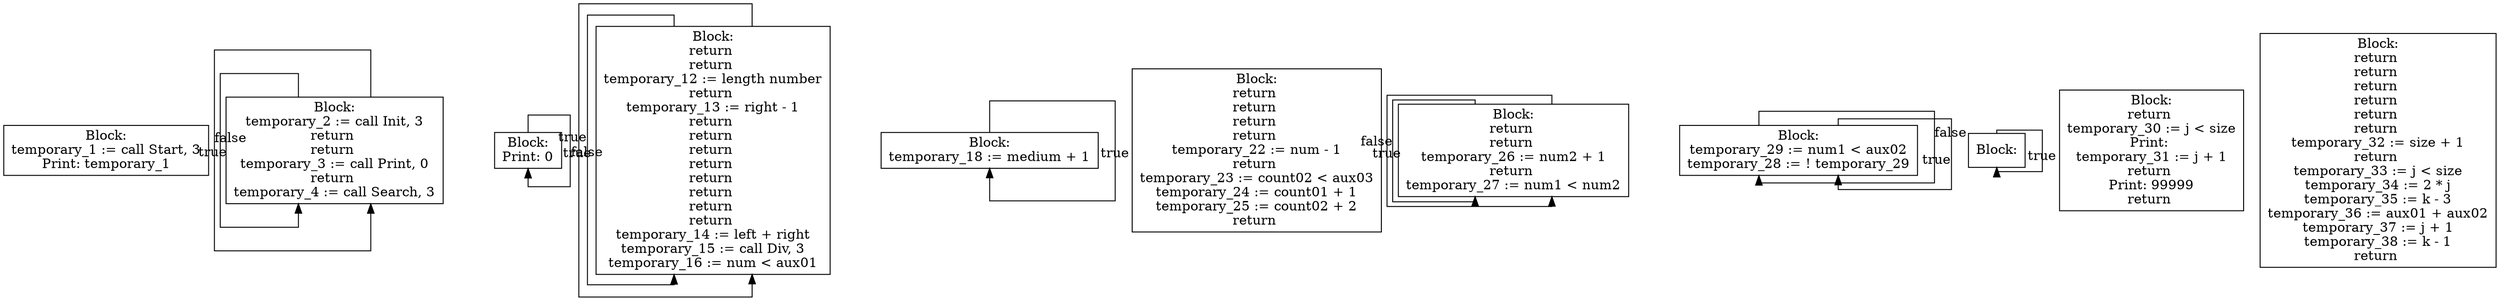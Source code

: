 digraph {
graph [ splines = ortho ]
	node [ shape = box ];
block_0 [label="Block:
temporary_1 := call Start, 3
Print: temporary_1"];
block_1 [label="Block:
temporary_2 := call Init, 3
return 
return 
temporary_3 := call Print, 0
return 
temporary_4 := call Search, 3"];
block_1 -> block_1 [xlabel = "true"]
block_2 [label="Block:
Print: 0"];
block_2 -> block_2 [xlabel = "true"]
block_1 -> block_1 [xlabel = "false"]
block_3 [label="Block:
return 
return 
temporary_12 := length number
return 
temporary_13 := right - 1
return 
return 
return 
return 
return 
return 
return 
return 
temporary_14 := left + right
temporary_15 := call Div, 3
temporary_16 := num < aux01"];
block_3 -> block_3 [xlabel = "true"]
block_4 [label="Block:
temporary_18 := medium + 1"];
block_4 -> block_4 [xlabel = "true"]
block_3 -> block_3 [xlabel = "false"]
block_5 [label="Block:
return 
return 
return 
return 
temporary_22 := num - 1
return 
temporary_23 := count02 < aux03
temporary_24 := count01 + 1
temporary_25 := count02 + 2
return "];
block_6 [label="Block:
return 
return 
temporary_26 := num2 + 1
return 
temporary_27 := num1 < num2"];
block_6 -> block_6 [xlabel = "true"]
block_7 [label="Block:
temporary_29 := num1 < aux02
temporary_28 := ! temporary_29"];
block_7 -> block_7 [xlabel = "true"]
block_8 [label="Block:"];
block_8 -> block_8 [xlabel = "true"]
block_7 -> block_7 [xlabel = "false"]
block_6 -> block_6 [xlabel = "false"]
block_9 [label="Block:
return 
temporary_30 := j < size
Print: 
temporary_31 := j + 1
return 
Print: 99999
return "];
block_10 [label="Block:
return 
return 
return 
return 
return 
return 
temporary_32 := size + 1
return 
temporary_33 := j < size
temporary_34 := 2 * j
temporary_35 := k - 3
temporary_36 := aux01 + aux02
temporary_37 := j + 1
temporary_38 := k - 1
return "];
}
